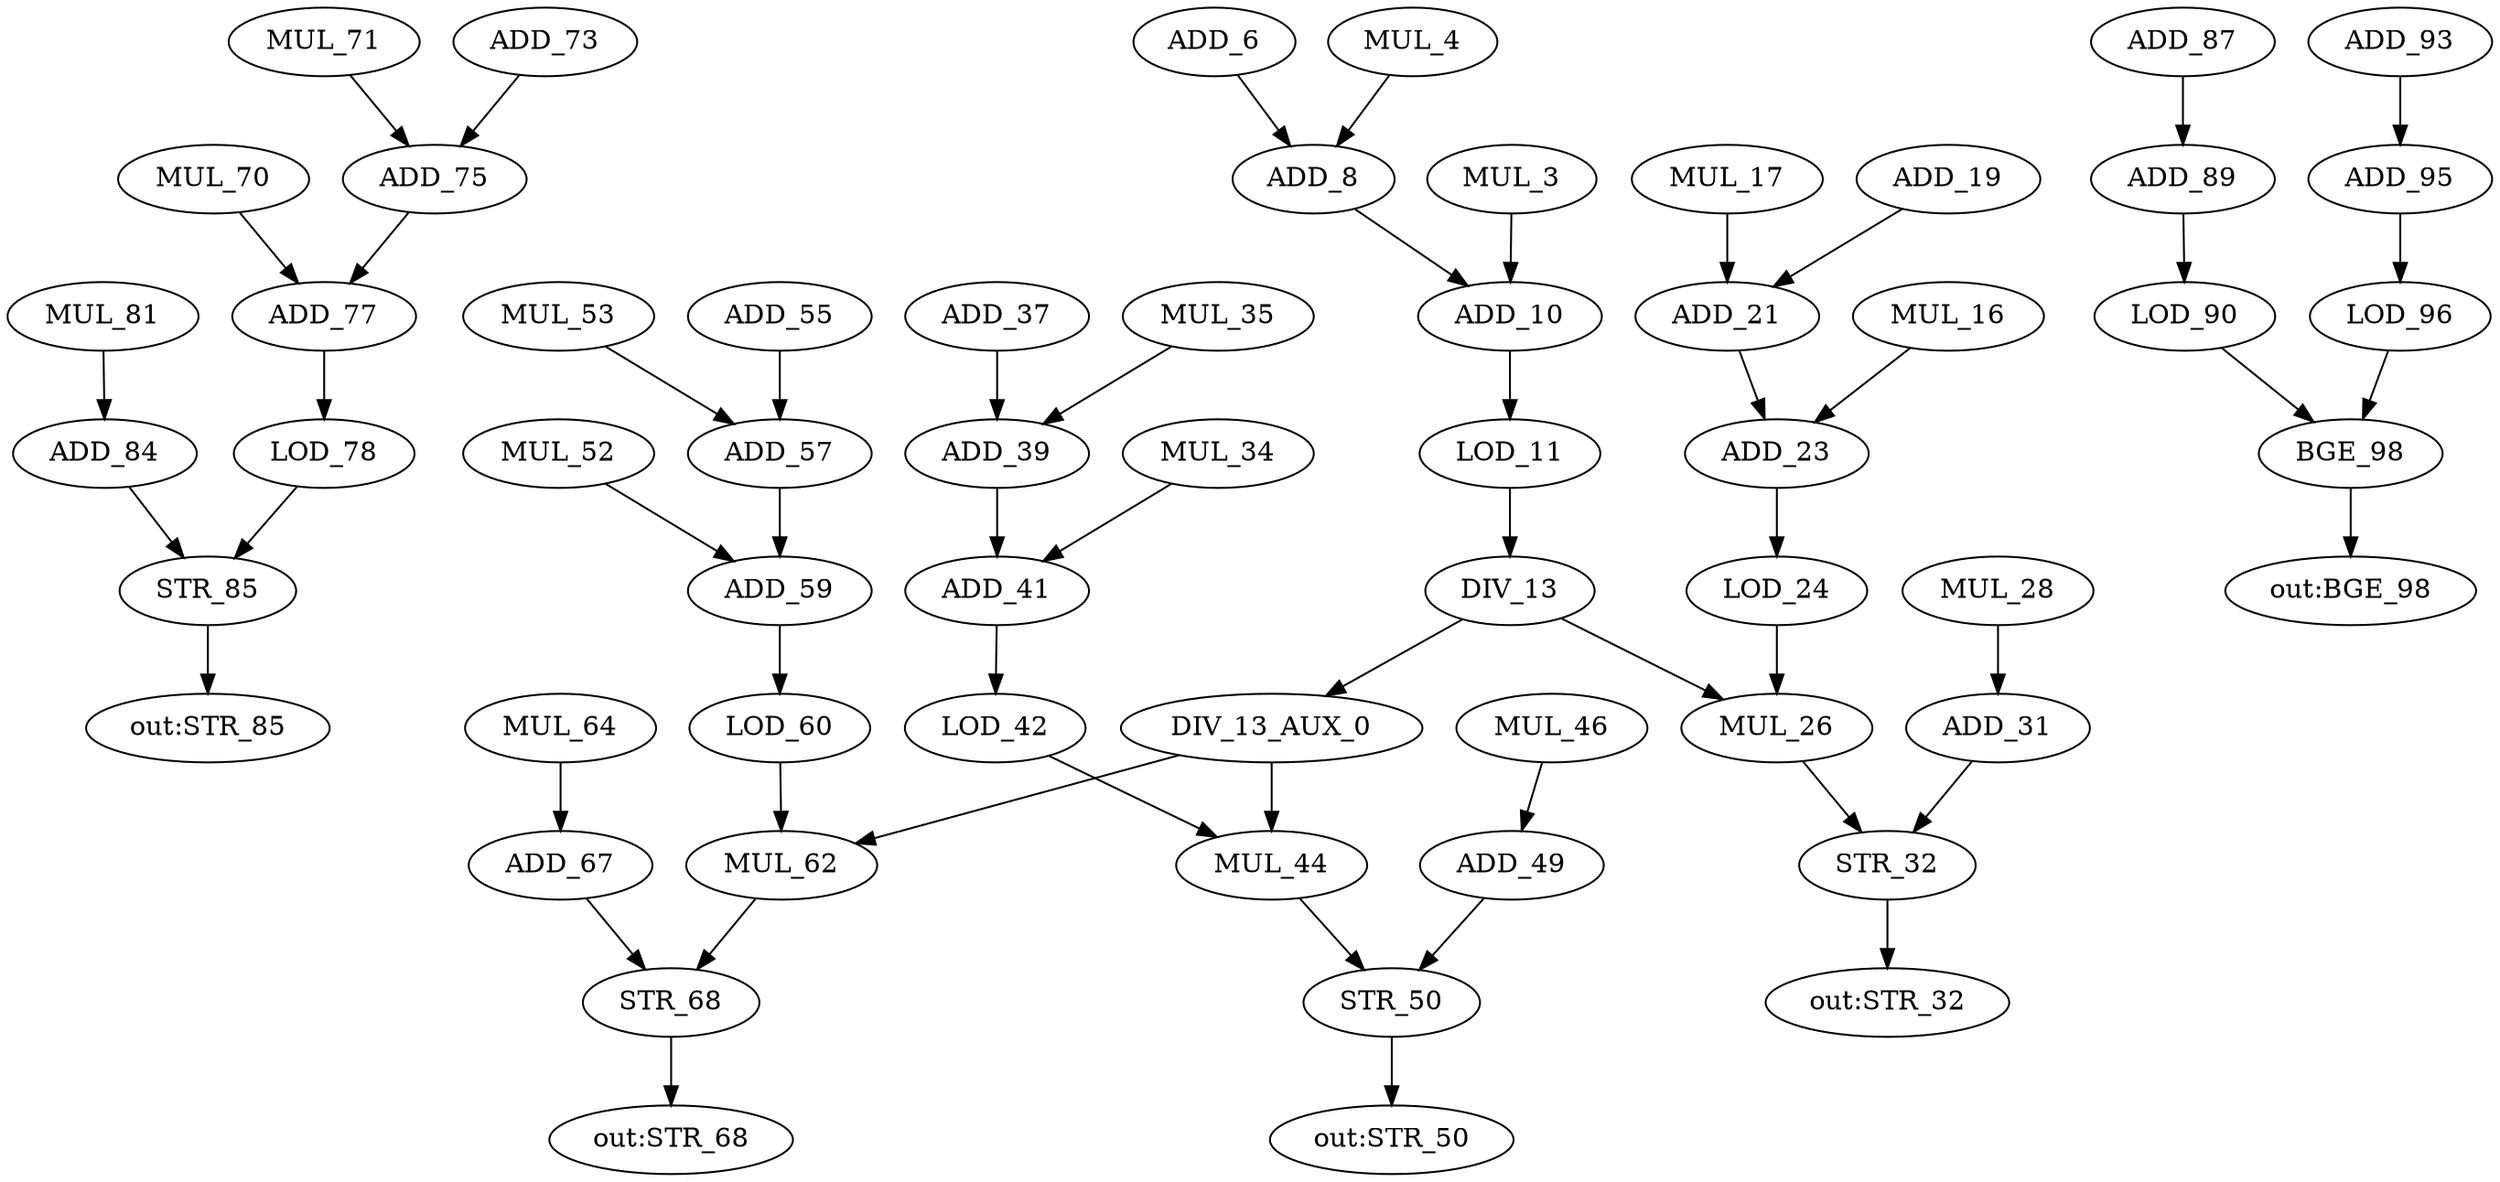 strict digraph "feedback_points" {
ADD_75 [label=ADD_75];
LOD_60 [label=LOD_60];
MUL_34 [label=MUL_34];
ADD_77 [label=ADD_77];
BGE_98 [label=BGE_98];
ADD_6 [label=ADD_6];
LOD_90 [label=LOD_90];
MUL_46 [label=MUL_46];
MUL_52 [label=MUL_52];
ADD_37 [label=ADD_37];
MUL_17 [label=MUL_17];
MUL_4 [label=MUL_4];
MUL_44 [label=MUL_44];
ADD_41 [label=ADD_41];
DIV_13_AUX_0 [label=DIV_13_AUX_0];
ADD_8 [label=ADD_8];
DIV_13 [label=DIV_13];
MUL_71 [label=MUL_71];
MUL_3 [label=MUL_3];
MUL_26 [label=MUL_26];
MUL_64 [label=MUL_64];
MUL_16 [label=MUL_16];
ADD_89 [label=ADD_89];
LOD_96 [label=LOD_96];
ADD_10 [label=ADD_10];
ADD_55 [label=ADD_55];
LOD_78 [label=LOD_78];
ADD_93 [label=ADD_93];
STR_68 [label=STR_68];
ADD_73 [label=ADD_73];
MUL_62 [label=MUL_62];
ADD_84 [label=ADD_84];
ADD_87 [label=ADD_87];
ADD_23 [label=ADD_23];
STR_32 [label=STR_32];
ADD_19 [label=ADD_19];
ADD_59 [label=ADD_59];
ADD_21 [label=ADD_21];
LOD_11 [label=LOD_11];
STR_50 [label=STR_50];
ADD_95 [label=ADD_95];
MUL_35 [label=MUL_35];
MUL_70 [label=MUL_70];
LOD_24 [label=LOD_24];
MUL_28 [label=MUL_28];
MUL_53 [label=MUL_53];
STR_85 [label=STR_85];
ADD_31 [label=ADD_31];
MUL_81 [label=MUL_81];
ADD_39 [label=ADD_39];
ADD_49 [label=ADD_49];
LOD_42 [label=LOD_42];
ADD_57 [label=ADD_57];
ADD_67 [label=ADD_67];
"out:BGE_98";
"out:STR_68";
"out:STR_32";
"out:STR_50";
"out:STR_85";
ADD_75 -> ADD_77  [name=6];
LOD_60 -> MUL_62  [name=2];
MUL_34 -> ADD_41  [name=48];
ADD_77 -> LOD_78  [name=44];
BGE_98 -> "out:BGE_98";
ADD_6 -> ADD_8  [name=34];
LOD_90 -> BGE_98  [name=39];
MUL_46 -> ADD_49  [name=16];
MUL_52 -> ADD_59  [name=20];
ADD_37 -> ADD_39  [name=11];
MUL_17 -> ADD_21  [name=5];
MUL_4 -> ADD_8  [name=35];
MUL_44 -> STR_50  [name=24];
ADD_41 -> LOD_42  [name=4];
DIV_13_AUX_0 -> MUL_62  [name=32];
DIV_13_AUX_0 -> MUL_44  [name=46];
ADD_8 -> ADD_10  [name=49];
DIV_13 -> MUL_26  [name=10];
DIV_13 -> DIV_13_AUX_0  [name=13];
MUL_71 -> ADD_75  [name=23];
MUL_3 -> ADD_10  [name=7];
MUL_26 -> STR_32  [name=36];
MUL_64 -> ADD_67  [name=40];
MUL_16 -> ADD_23  [name=31];
ADD_89 -> LOD_90  [name=42];
LOD_96 -> BGE_98  [name=38];
ADD_10 -> LOD_11  [name=17];
ADD_55 -> ADD_57  [name=18];
LOD_78 -> STR_85  [name=43];
ADD_93 -> ADD_95  [name=47];
STR_68 -> "out:STR_68";
ADD_73 -> ADD_75  [name=15];
MUL_62 -> STR_68  [name=29];
ADD_84 -> STR_85  [name=9];
ADD_87 -> ADD_89  [name=22];
ADD_23 -> LOD_24  [name=1];
STR_32 -> "out:STR_32";
ADD_19 -> ADD_21  [name=33];
ADD_59 -> LOD_60  [name=8];
ADD_21 -> ADD_23  [name=3];
LOD_11 -> DIV_13  [name=14];
STR_50 -> "out:STR_50";
ADD_95 -> LOD_96  [name=25];
MUL_35 -> ADD_39  [name=0];
MUL_70 -> ADD_77  [name=50];
LOD_24 -> MUL_26  [name=41];
MUL_28 -> ADD_31  [name=21];
MUL_53 -> ADD_57  [name=26];
STR_85 -> "out:STR_85";
ADD_31 -> STR_32  [name=19];
MUL_81 -> ADD_84  [name=37];
ADD_39 -> ADD_41  [name=45];
ADD_49 -> STR_50  [name=28];
LOD_42 -> MUL_44  [name=12];
ADD_57 -> ADD_59  [name=27];
ADD_67 -> STR_68  [name=30];
}
